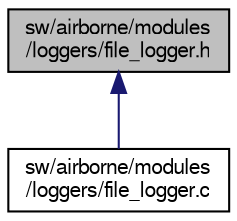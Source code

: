 digraph "sw/airborne/modules/loggers/file_logger.h"
{
  edge [fontname="FreeSans",fontsize="10",labelfontname="FreeSans",labelfontsize="10"];
  node [fontname="FreeSans",fontsize="10",shape=record];
  Node1 [label="sw/airborne/modules\l/loggers/file_logger.h",height=0.2,width=0.4,color="black", fillcolor="grey75", style="filled", fontcolor="black"];
  Node1 -> Node2 [dir="back",color="midnightblue",fontsize="10",style="solid",fontname="FreeSans"];
  Node2 [label="sw/airborne/modules\l/loggers/file_logger.c",height=0.2,width=0.4,color="black", fillcolor="white", style="filled",URL="$file__logger_8c.html",tooltip="File logger for Linux based autopilots. "];
}
